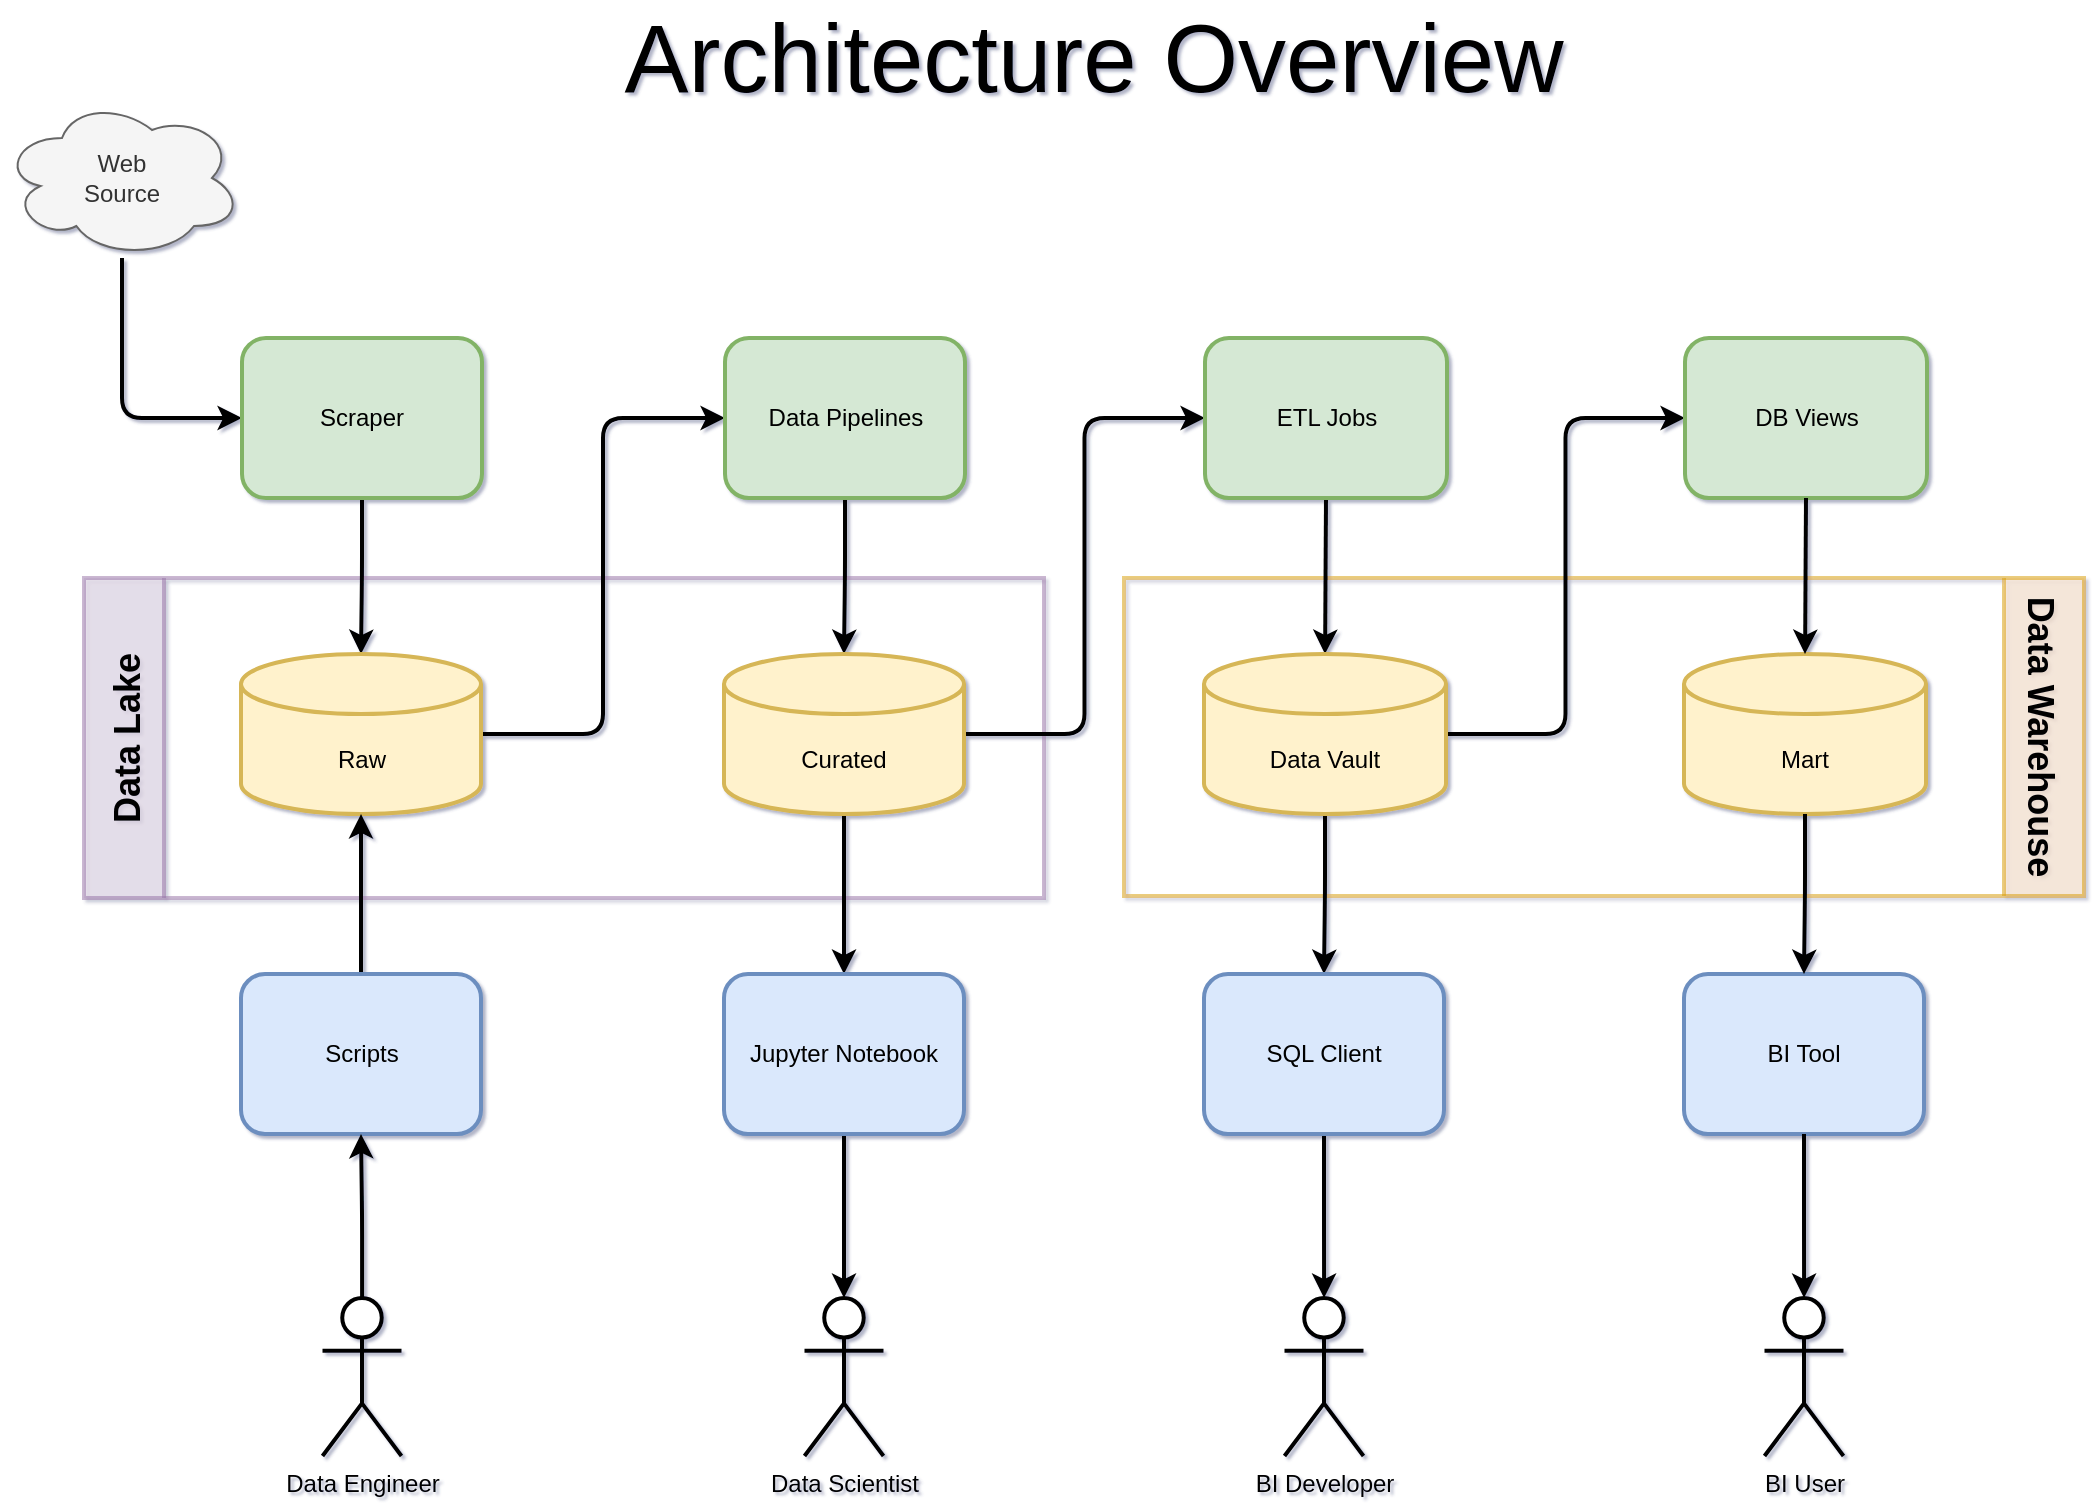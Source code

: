 <mxfile version="15.6.0" type="github">
  <diagram id="MoAtzV3okj-ewAqKb-n3" name="Page-1">
    <mxGraphModel dx="1426" dy="657" grid="1" gridSize="10" guides="1" tooltips="1" connect="1" arrows="1" fold="1" page="1" pageScale="1" pageWidth="1169" pageHeight="827" background="none" math="0" shadow="1">
      <root>
        <mxCell id="0" />
        <mxCell id="1" parent="0" />
        <mxCell id="WRq8cHTFqVjCApXs3IT_-32" value="Data Lake" style="swimlane;horizontal=0;fontSize=18;startSize=40;fillColor=#e1d5e7;strokeColor=#9673a6;strokeWidth=2;opacity=50;" parent="1" vertex="1">
          <mxGeometry x="79" y="320" width="480" height="160" as="geometry" />
        </mxCell>
        <mxCell id="WRq8cHTFqVjCApXs3IT_-33" value="Data Warehouse" style="swimlane;horizontal=0;fontSize=18;startSize=40;fillColor=#ffe6cc;strokeColor=#d79b00;rotation=-180;strokeWidth=2;opacity=50;" parent="1" vertex="1">
          <mxGeometry x="599" y="320" width="480" height="159" as="geometry" />
        </mxCell>
        <mxCell id="WRq8cHTFqVjCApXs3IT_-44" style="edgeStyle=orthogonalEdgeStyle;rounded=1;sketch=0;jumpStyle=arc;orthogonalLoop=1;jettySize=auto;html=1;entryX=0;entryY=0.5;entryDx=0;entryDy=0;shadow=0;fontSize=18;fontColor=#E6E6E6;strokeWidth=2;" parent="1" source="WRq8cHTFqVjCApXs3IT_-1" target="WRq8cHTFqVjCApXs3IT_-2" edge="1">
          <mxGeometry relative="1" as="geometry" />
        </mxCell>
        <mxCell id="WRq8cHTFqVjCApXs3IT_-1" value="Web&lt;br&gt;Source" style="ellipse;shape=cloud;whiteSpace=wrap;html=1;fillColor=#f5f5f5;strokeColor=#666666;fontColor=#333333;" parent="1" vertex="1">
          <mxGeometry x="38" y="80" width="120" height="80" as="geometry" />
        </mxCell>
        <mxCell id="WRq8cHTFqVjCApXs3IT_-4" style="edgeStyle=orthogonalEdgeStyle;rounded=1;orthogonalLoop=1;jettySize=auto;html=1;strokeWidth=2;" parent="1" source="WRq8cHTFqVjCApXs3IT_-2" target="WRq8cHTFqVjCApXs3IT_-3" edge="1">
          <mxGeometry relative="1" as="geometry">
            <mxPoint x="217.5" y="320" as="sourcePoint" />
          </mxGeometry>
        </mxCell>
        <mxCell id="WRq8cHTFqVjCApXs3IT_-2" value="Scraper" style="rounded=1;whiteSpace=wrap;html=1;fillColor=#d5e8d4;strokeColor=#82b366;strokeWidth=2;perimeterSpacing=0;" parent="1" vertex="1">
          <mxGeometry x="158" y="200" width="120" height="80" as="geometry" />
        </mxCell>
        <mxCell id="WRq8cHTFqVjCApXs3IT_-7" style="edgeStyle=orthogonalEdgeStyle;rounded=1;orthogonalLoop=1;jettySize=auto;html=1;entryX=0;entryY=0.5;entryDx=0;entryDy=0;strokeWidth=2;" parent="1" source="WRq8cHTFqVjCApXs3IT_-3" target="WRq8cHTFqVjCApXs3IT_-6" edge="1">
          <mxGeometry relative="1" as="geometry" />
        </mxCell>
        <mxCell id="WRq8cHTFqVjCApXs3IT_-3" value="Raw" style="shape=cylinder3;whiteSpace=wrap;html=1;boundedLbl=1;backgroundOutline=1;size=15;fillColor=#fff2cc;strokeColor=#d6b656;strokeWidth=2;perimeterSpacing=0;" parent="1" vertex="1">
          <mxGeometry x="157.5" y="358" width="120" height="80" as="geometry" />
        </mxCell>
        <mxCell id="WRq8cHTFqVjCApXs3IT_-9" style="edgeStyle=orthogonalEdgeStyle;rounded=1;orthogonalLoop=1;jettySize=auto;html=1;strokeWidth=2;" parent="1" source="WRq8cHTFqVjCApXs3IT_-6" target="WRq8cHTFqVjCApXs3IT_-8" edge="1">
          <mxGeometry relative="1" as="geometry">
            <mxPoint x="459.0" y="320" as="sourcePoint" />
          </mxGeometry>
        </mxCell>
        <mxCell id="WRq8cHTFqVjCApXs3IT_-6" value="Data Pipelines" style="rounded=1;whiteSpace=wrap;html=1;fillColor=#d5e8d4;strokeColor=#82b366;strokeWidth=2;perimeterSpacing=0;" parent="1" vertex="1">
          <mxGeometry x="399.5" y="200" width="120" height="80" as="geometry" />
        </mxCell>
        <mxCell id="WRq8cHTFqVjCApXs3IT_-11" style="edgeStyle=orthogonalEdgeStyle;rounded=1;orthogonalLoop=1;jettySize=auto;html=1;entryX=0;entryY=0.5;entryDx=0;entryDy=0;strokeWidth=2;" parent="1" source="WRq8cHTFqVjCApXs3IT_-8" target="WRq8cHTFqVjCApXs3IT_-10" edge="1">
          <mxGeometry relative="1" as="geometry" />
        </mxCell>
        <mxCell id="WRq8cHTFqVjCApXs3IT_-25" style="edgeStyle=orthogonalEdgeStyle;rounded=1;orthogonalLoop=1;jettySize=auto;html=1;entryX=0.5;entryY=0;entryDx=0;entryDy=0;fontSize=48;strokeWidth=2;" parent="1" source="WRq8cHTFqVjCApXs3IT_-8" target="WRq8cHTFqVjCApXs3IT_-23" edge="1">
          <mxGeometry relative="1" as="geometry" />
        </mxCell>
        <mxCell id="WRq8cHTFqVjCApXs3IT_-8" value="Curated" style="shape=cylinder3;whiteSpace=wrap;html=1;boundedLbl=1;backgroundOutline=1;size=15;fillColor=#fff2cc;strokeColor=#d6b656;strokeWidth=2;perimeterSpacing=0;" parent="1" vertex="1">
          <mxGeometry x="399" y="358" width="120" height="80" as="geometry" />
        </mxCell>
        <mxCell id="WRq8cHTFqVjCApXs3IT_-13" style="edgeStyle=orthogonalEdgeStyle;rounded=1;orthogonalLoop=1;jettySize=auto;html=1;entryX=0.5;entryY=0;entryDx=0;entryDy=0;entryPerimeter=0;strokeWidth=2;jumpStyle=arc;shadow=0;sketch=0;" parent="1" source="WRq8cHTFqVjCApXs3IT_-10" target="WRq8cHTFqVjCApXs3IT_-12" edge="1">
          <mxGeometry relative="1" as="geometry">
            <mxPoint x="699.571" y="320" as="sourcePoint" />
          </mxGeometry>
        </mxCell>
        <mxCell id="WRq8cHTFqVjCApXs3IT_-10" value="ETL Jobs" style="rounded=1;whiteSpace=wrap;html=1;fillColor=#d5e8d4;strokeColor=#82b366;strokeWidth=2;perimeterSpacing=0;" parent="1" vertex="1">
          <mxGeometry x="639.5" y="200" width="121" height="80" as="geometry" />
        </mxCell>
        <mxCell id="WRq8cHTFqVjCApXs3IT_-17" style="edgeStyle=orthogonalEdgeStyle;rounded=1;orthogonalLoop=1;jettySize=auto;html=1;strokeWidth=2;" parent="1" source="WRq8cHTFqVjCApXs3IT_-12" target="WRq8cHTFqVjCApXs3IT_-14" edge="1">
          <mxGeometry relative="1" as="geometry" />
        </mxCell>
        <mxCell id="WRq8cHTFqVjCApXs3IT_-43" style="edgeStyle=orthogonalEdgeStyle;rounded=1;sketch=0;jumpStyle=arc;orthogonalLoop=1;jettySize=auto;html=1;entryX=0;entryY=0.5;entryDx=0;entryDy=0;shadow=0;fontSize=18;fontColor=#E6E6E6;strokeWidth=2;" parent="1" source="WRq8cHTFqVjCApXs3IT_-12" target="WRq8cHTFqVjCApXs3IT_-37" edge="1">
          <mxGeometry relative="1" as="geometry" />
        </mxCell>
        <mxCell id="WRq8cHTFqVjCApXs3IT_-12" value="Data Vault" style="shape=cylinder3;whiteSpace=wrap;html=1;boundedLbl=1;backgroundOutline=1;size=15;fillColor=#fff2cc;strokeColor=#d6b656;strokeWidth=2;perimeterSpacing=0;" parent="1" vertex="1">
          <mxGeometry x="639" y="358" width="121" height="80" as="geometry" />
        </mxCell>
        <mxCell id="WRq8cHTFqVjCApXs3IT_-20" style="edgeStyle=orthogonalEdgeStyle;rounded=1;orthogonalLoop=1;jettySize=auto;html=1;strokeWidth=2;" parent="1" source="WRq8cHTFqVjCApXs3IT_-14" target="WRq8cHTFqVjCApXs3IT_-19" edge="1">
          <mxGeometry relative="1" as="geometry">
            <mxPoint x="809" y="768" as="targetPoint" />
          </mxGeometry>
        </mxCell>
        <mxCell id="WRq8cHTFqVjCApXs3IT_-14" value="SQL Client" style="rounded=1;whiteSpace=wrap;html=1;fillColor=#dae8fc;strokeColor=#6c8ebf;strokeWidth=2;" parent="1" vertex="1">
          <mxGeometry x="639" y="518" width="120" height="80" as="geometry" />
        </mxCell>
        <mxCell id="WRq8cHTFqVjCApXs3IT_-19" value="BI Developer" style="shape=umlActor;verticalLabelPosition=bottom;verticalAlign=top;html=1;outlineConnect=0;aspect=fixed;strokeWidth=2;" parent="1" vertex="1">
          <mxGeometry x="679.25" y="680" width="39.5" height="79" as="geometry" />
        </mxCell>
        <mxCell id="WRq8cHTFqVjCApXs3IT_-22" value="Architecture Overview" style="text;html=1;strokeColor=none;fillColor=none;align=center;verticalAlign=middle;whiteSpace=wrap;rounded=0;fontSize=48;" parent="1" vertex="1">
          <mxGeometry x="324" y="40" width="520" height="40" as="geometry" />
        </mxCell>
        <mxCell id="WRq8cHTFqVjCApXs3IT_-26" style="edgeStyle=orthogonalEdgeStyle;rounded=1;orthogonalLoop=1;jettySize=auto;html=1;entryX=0.5;entryY=0;entryDx=0;entryDy=0;entryPerimeter=0;fontSize=48;strokeWidth=2;" parent="1" source="WRq8cHTFqVjCApXs3IT_-23" target="WRq8cHTFqVjCApXs3IT_-24" edge="1">
          <mxGeometry relative="1" as="geometry" />
        </mxCell>
        <mxCell id="WRq8cHTFqVjCApXs3IT_-23" value="Jupyter Notebook" style="rounded=1;whiteSpace=wrap;html=1;fillColor=#dae8fc;strokeColor=#6c8ebf;strokeWidth=2;" parent="1" vertex="1">
          <mxGeometry x="399" y="518" width="120" height="80" as="geometry" />
        </mxCell>
        <mxCell id="WRq8cHTFqVjCApXs3IT_-24" value="Data Scientist" style="shape=umlActor;verticalLabelPosition=bottom;verticalAlign=top;html=1;outlineConnect=0;aspect=fixed;strokeWidth=2;" parent="1" vertex="1">
          <mxGeometry x="439.25" y="680" width="39.5" height="79" as="geometry" />
        </mxCell>
        <mxCell id="WRq8cHTFqVjCApXs3IT_-30" style="edgeStyle=orthogonalEdgeStyle;rounded=1;orthogonalLoop=1;jettySize=auto;html=1;entryX=0.5;entryY=1;entryDx=0;entryDy=0;entryPerimeter=0;fontSize=48;strokeWidth=2;" parent="1" source="WRq8cHTFqVjCApXs3IT_-27" target="WRq8cHTFqVjCApXs3IT_-3" edge="1">
          <mxGeometry relative="1" as="geometry" />
        </mxCell>
        <mxCell id="WRq8cHTFqVjCApXs3IT_-27" value="Scripts" style="rounded=1;whiteSpace=wrap;html=1;fillColor=#dae8fc;strokeColor=#6c8ebf;strokeWidth=2;" parent="1" vertex="1">
          <mxGeometry x="157.5" y="518" width="120" height="80" as="geometry" />
        </mxCell>
        <mxCell id="WRq8cHTFqVjCApXs3IT_-29" style="edgeStyle=orthogonalEdgeStyle;rounded=1;orthogonalLoop=1;jettySize=auto;html=1;fontSize=48;strokeWidth=2;" parent="1" source="WRq8cHTFqVjCApXs3IT_-28" target="WRq8cHTFqVjCApXs3IT_-27" edge="1">
          <mxGeometry relative="1" as="geometry" />
        </mxCell>
        <mxCell id="WRq8cHTFqVjCApXs3IT_-28" value="Data Engineer" style="shape=umlActor;verticalLabelPosition=bottom;verticalAlign=top;html=1;outlineConnect=0;aspect=fixed;strokeWidth=2;" parent="1" vertex="1">
          <mxGeometry x="198.25" y="680" width="39.5" height="79" as="geometry" />
        </mxCell>
        <mxCell id="WRq8cHTFqVjCApXs3IT_-37" value="DB Views" style="rounded=1;whiteSpace=wrap;html=1;fillColor=#d5e8d4;strokeColor=#82b366;strokeWidth=2;perimeterSpacing=0;" parent="1" vertex="1">
          <mxGeometry x="879.5" y="200" width="121" height="80" as="geometry" />
        </mxCell>
        <mxCell id="WRq8cHTFqVjCApXs3IT_-39" value="Mart" style="shape=cylinder3;whiteSpace=wrap;html=1;boundedLbl=1;backgroundOutline=1;size=15;fillColor=#fff2cc;strokeColor=#d6b656;strokeWidth=2;perimeterSpacing=0;" parent="1" vertex="1">
          <mxGeometry x="879" y="358" width="121" height="80" as="geometry" />
        </mxCell>
        <mxCell id="WRq8cHTFqVjCApXs3IT_-36" style="edgeStyle=orthogonalEdgeStyle;rounded=1;orthogonalLoop=1;jettySize=auto;html=1;entryX=0.5;entryY=0;entryDx=0;entryDy=0;entryPerimeter=0;strokeWidth=2;jumpStyle=arc;shadow=0;sketch=0;" parent="1" source="WRq8cHTFqVjCApXs3IT_-37" target="WRq8cHTFqVjCApXs3IT_-39" edge="1">
          <mxGeometry relative="1" as="geometry">
            <mxPoint x="939.571" y="320" as="sourcePoint" />
          </mxGeometry>
        </mxCell>
        <mxCell id="WRq8cHTFqVjCApXs3IT_-41" value="BI Tool" style="rounded=1;whiteSpace=wrap;html=1;fillColor=#dae8fc;strokeColor=#6c8ebf;strokeWidth=2;" parent="1" vertex="1">
          <mxGeometry x="879" y="518" width="120" height="80" as="geometry" />
        </mxCell>
        <mxCell id="WRq8cHTFqVjCApXs3IT_-38" style="edgeStyle=orthogonalEdgeStyle;rounded=1;orthogonalLoop=1;jettySize=auto;html=1;strokeWidth=2;" parent="1" source="WRq8cHTFqVjCApXs3IT_-39" target="WRq8cHTFqVjCApXs3IT_-41" edge="1">
          <mxGeometry relative="1" as="geometry" />
        </mxCell>
        <mxCell id="WRq8cHTFqVjCApXs3IT_-42" value="BI User" style="shape=umlActor;verticalLabelPosition=bottom;verticalAlign=top;html=1;outlineConnect=0;aspect=fixed;strokeWidth=2;" parent="1" vertex="1">
          <mxGeometry x="919.25" y="680" width="39.5" height="79" as="geometry" />
        </mxCell>
        <mxCell id="WRq8cHTFqVjCApXs3IT_-40" style="edgeStyle=orthogonalEdgeStyle;rounded=1;orthogonalLoop=1;jettySize=auto;html=1;strokeWidth=2;" parent="1" source="WRq8cHTFqVjCApXs3IT_-41" target="WRq8cHTFqVjCApXs3IT_-42" edge="1">
          <mxGeometry relative="1" as="geometry">
            <mxPoint x="1049" y="768" as="targetPoint" />
          </mxGeometry>
        </mxCell>
      </root>
    </mxGraphModel>
  </diagram>
</mxfile>
